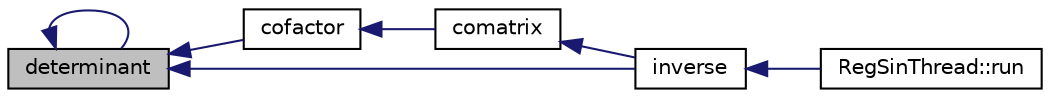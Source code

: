 digraph G
{
  edge [fontname="Helvetica",fontsize="10",labelfontname="Helvetica",labelfontsize="10"];
  node [fontname="Helvetica",fontsize="10",shape=record];
  rankdir="LR";
  Node1 [label="determinant",height=0.2,width=0.4,color="black", fillcolor="grey75", style="filled" fontcolor="black"];
  Node1 -> Node1 [dir="back",color="midnightblue",fontsize="10",style="solid",fontname="Helvetica"];
  Node1 -> Node2 [dir="back",color="midnightblue",fontsize="10",style="solid",fontname="Helvetica"];
  Node2 [label="cofactor",height=0.2,width=0.4,color="black", fillcolor="white", style="filled",URL="$class_matrix.html#af52fff2104bbe72b4a4c615ef098d051",tooltip="return the cofactor of colum j and row i"];
  Node2 -> Node3 [dir="back",color="midnightblue",fontsize="10",style="solid",fontname="Helvetica"];
  Node3 [label="comatrix",height=0.2,width=0.4,color="black", fillcolor="white", style="filled",URL="$class_matrix.html#a015b096faff743c8392f4b0d3a823ee5",tooltip="calculate the comatrix using cofactors"];
  Node3 -> Node4 [dir="back",color="midnightblue",fontsize="10",style="solid",fontname="Helvetica"];
  Node4 [label="inverse",height=0.2,width=0.4,color="black", fillcolor="white", style="filled",URL="$class_matrix.html#a6f460b8f02c33a27dd7210134f4887f7",tooltip="calculate the inverse matrix using cofactors"];
  Node4 -> Node5 [dir="back",color="midnightblue",fontsize="10",style="solid",fontname="Helvetica"];
  Node5 [label="RegSinThread::run",height=0.2,width=0.4,color="black", fillcolor="white", style="filled",URL="$class_reg_sin_thread.html#a19683048b16c33f74b1a888822154d07",tooltip="Overload of run - Implementation of Jean Jacquelin algorithme to do Sinusoïdale RegressionThis is an ..."];
  Node1 -> Node4 [dir="back",color="midnightblue",fontsize="10",style="solid",fontname="Helvetica"];
}
